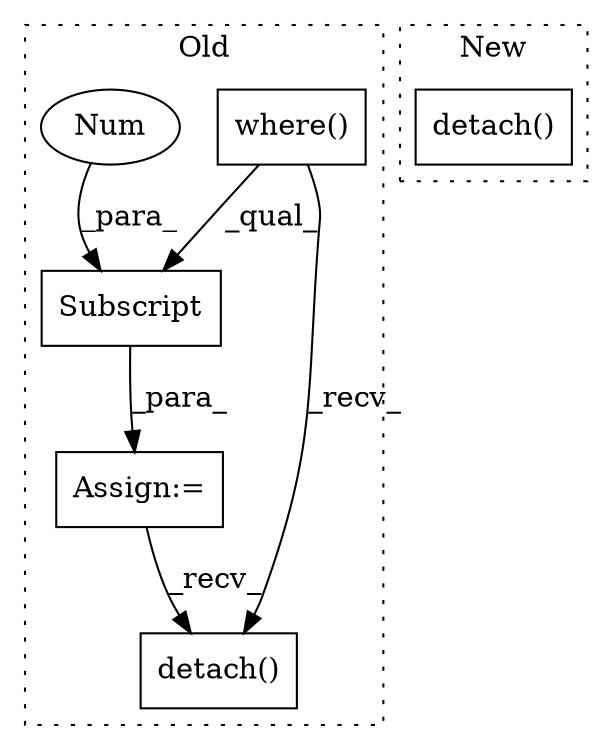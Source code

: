 digraph G {
subgraph cluster0 {
1 [label="where()" a="75" s="10915,10941" l="12,1" shape="box"];
3 [label="Subscript" a="63" s="10915,0" l="33,0" shape="box"];
4 [label="Num" a="76" s="10946" l="1" shape="ellipse"];
5 [label="Assign:=" a="68" s="10912" l="3" shape="box"];
6 [label="detach()" a="75" s="11374" l="33" shape="box"];
label = "Old";
style="dotted";
}
subgraph cluster1 {
2 [label="detach()" a="75" s="11188" l="27" shape="box"];
label = "New";
style="dotted";
}
1 -> 6 [label="_recv_"];
1 -> 3 [label="_qual_"];
3 -> 5 [label="_para_"];
4 -> 3 [label="_para_"];
5 -> 6 [label="_recv_"];
}